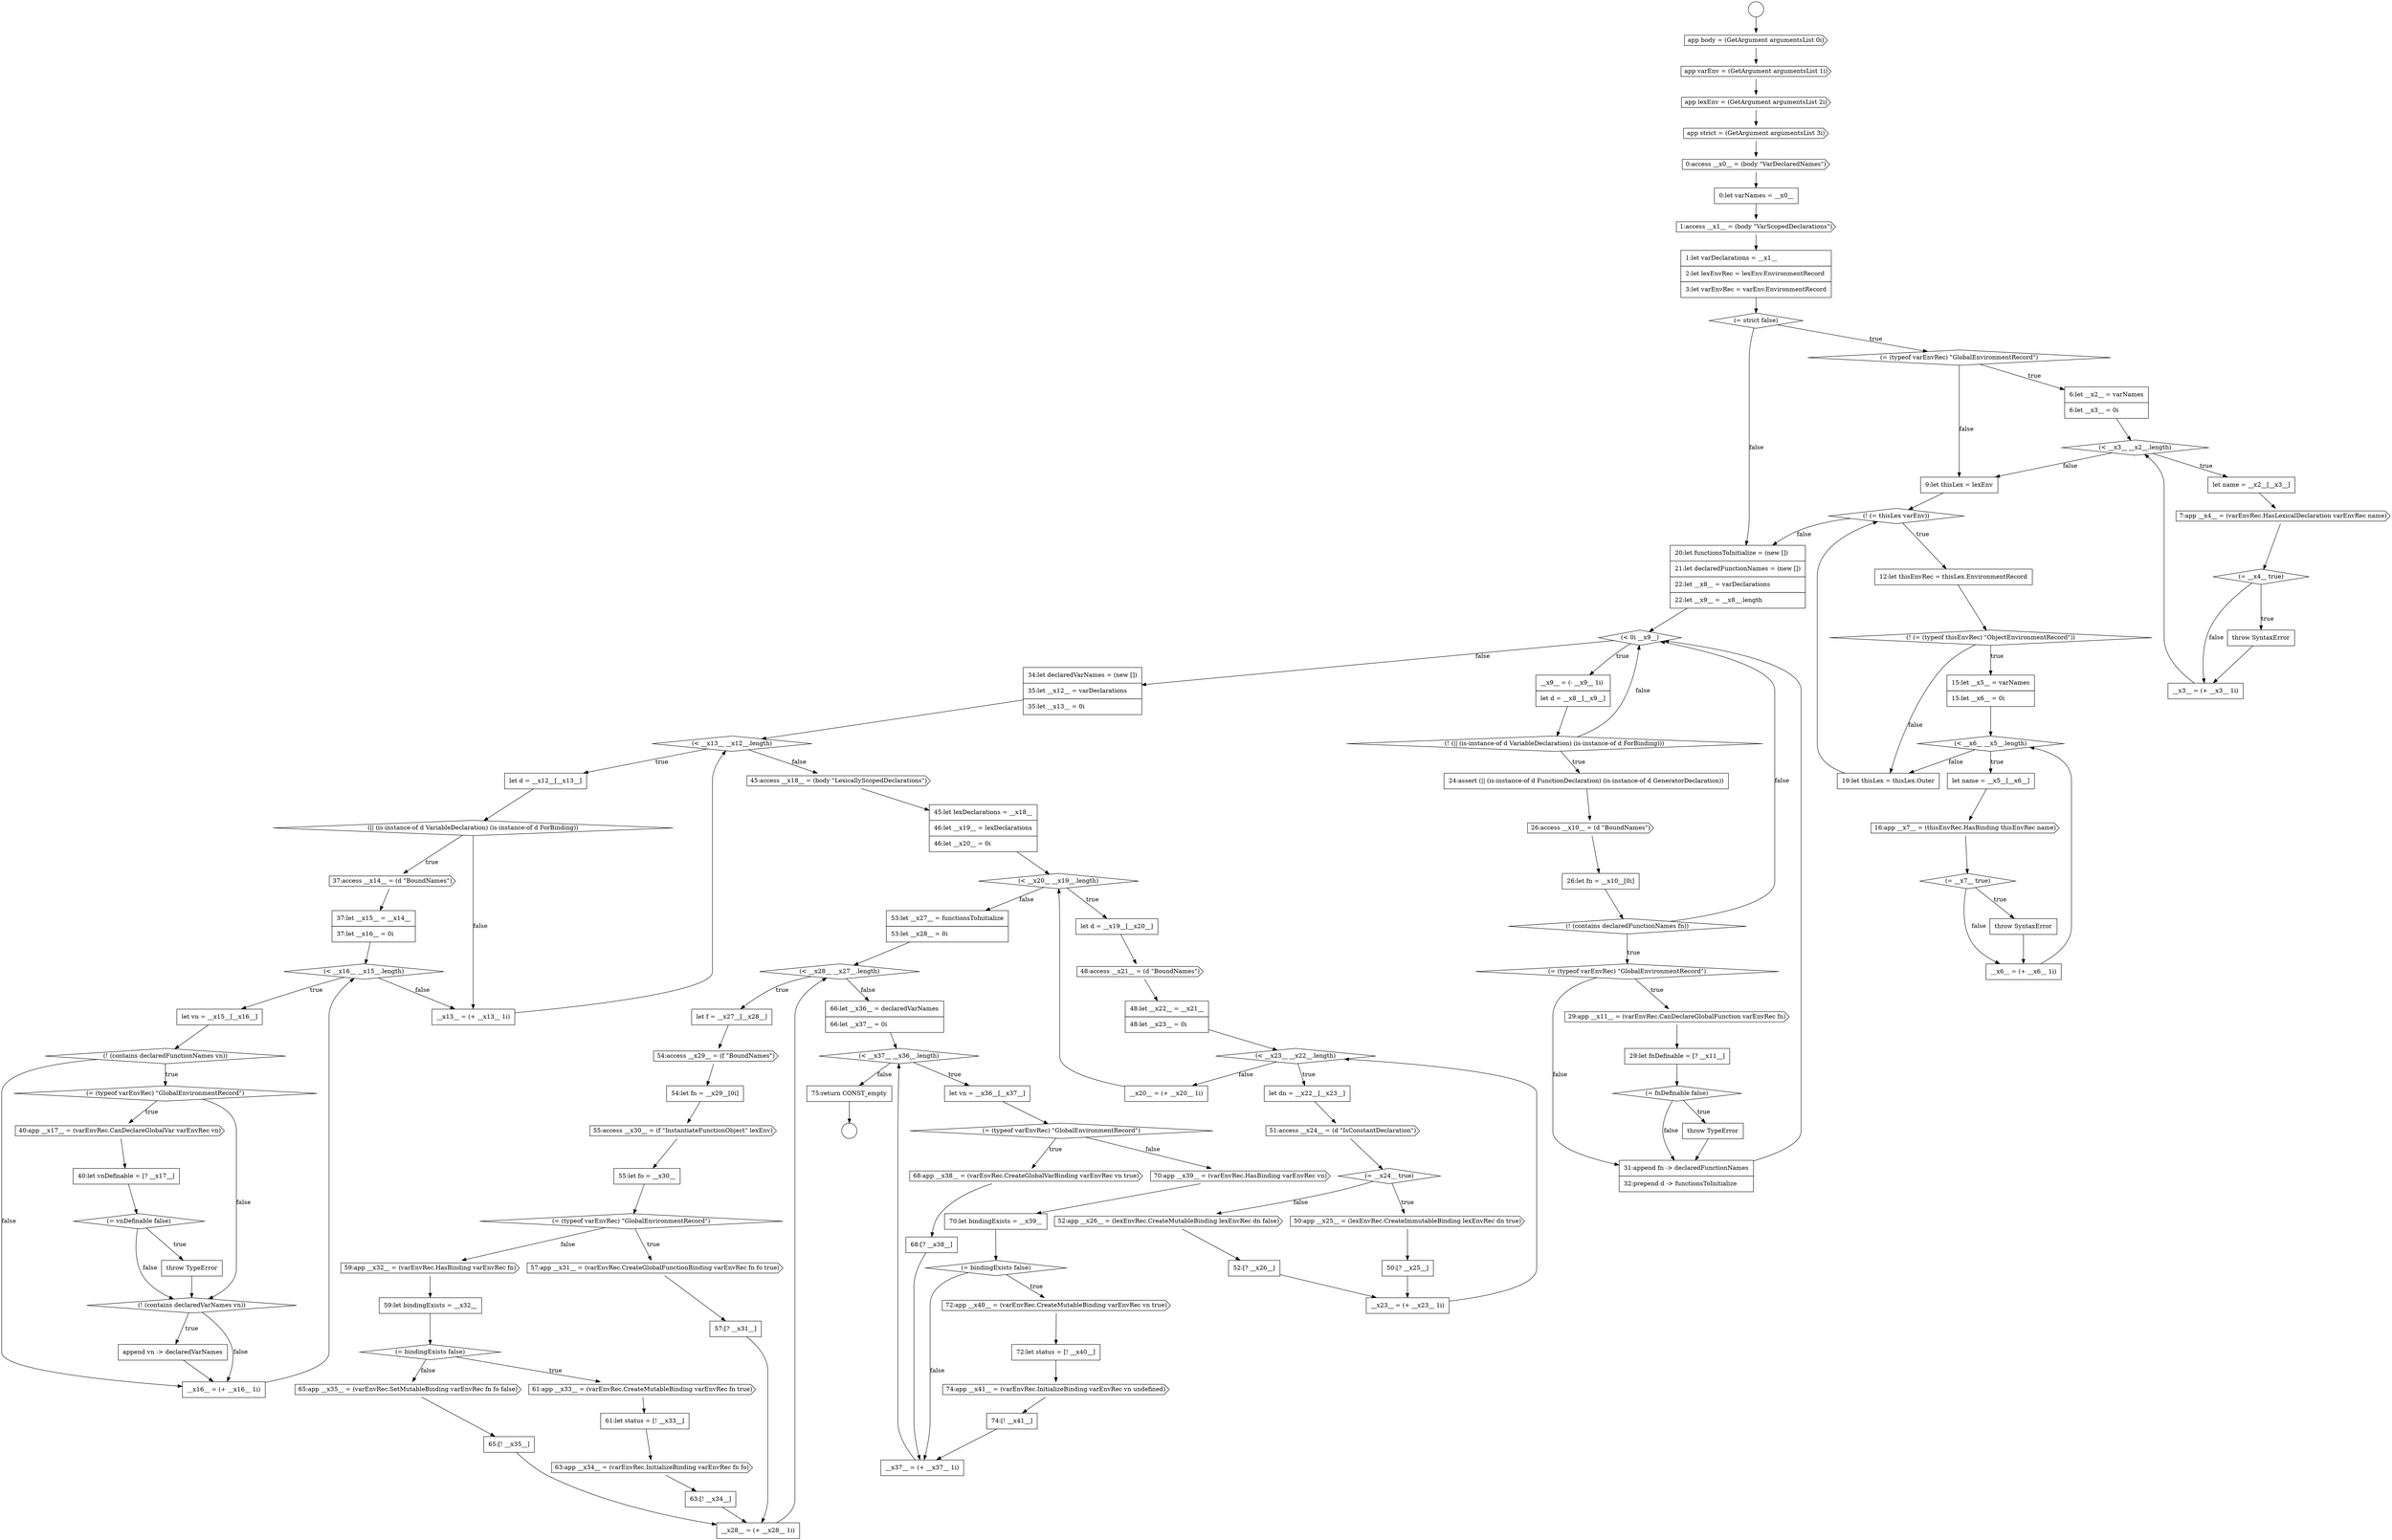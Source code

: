digraph {
  node5 [shape=cds, label=<<font color="black">app strict = (GetArgument argumentsList 3i)</font>> color="black" fillcolor="white" style=filled]
  node112 [shape=none, margin=0, label=<<font color="black">
    <table border="0" cellborder="1" cellspacing="0" cellpadding="10">
      <tr><td align="left">__x37__ = (+ __x37__ 1i)</td></tr>
    </table>
  </font>> color="black" fillcolor="white" style=filled]
  node69 [shape=diamond, label=<<font color="black">(&lt; __x23__ __x22__.length)</font>> color="black" fillcolor="white" style=filled]
  node101 [shape=none, margin=0, label=<<font color="black">
    <table border="0" cellborder="1" cellspacing="0" cellpadding="10">
      <tr><td align="left">let vn = __x36__[__x37__]</td></tr>
    </table>
  </font>> color="black" fillcolor="white" style=filled]
  node0 [shape=circle label=" " color="black" fillcolor="white" style=filled]
  node88 [shape=none, margin=0, label=<<font color="black">
    <table border="0" cellborder="1" cellspacing="0" cellpadding="10">
      <tr><td align="left">57:[? __x31__]</td></tr>
    </table>
  </font>> color="black" fillcolor="white" style=filled]
  node10 [shape=diamond, label=<<font color="black">(= strict false)</font>> color="black" fillcolor="white" style=filled]
  node56 [shape=none, margin=0, label=<<font color="black">
    <table border="0" cellborder="1" cellspacing="0" cellpadding="10">
      <tr><td align="left">40:let vnDefinable = [? __x17__]</td></tr>
    </table>
  </font>> color="black" fillcolor="white" style=filled]
  node42 [shape=diamond, label=<<font color="black">(= fnDefinable false)</font>> color="black" fillcolor="white" style=filled]
  node24 [shape=diamond, label=<<font color="black">(&lt; __x6__ __x5__.length)</font>> color="black" fillcolor="white" style=filled]
  node37 [shape=none, margin=0, label=<<font color="black">
    <table border="0" cellborder="1" cellspacing="0" cellpadding="10">
      <tr><td align="left">26:let fn = __x10__[0i]</td></tr>
    </table>
  </font>> color="black" fillcolor="white" style=filled]
  node25 [shape=none, margin=0, label=<<font color="black">
    <table border="0" cellborder="1" cellspacing="0" cellpadding="10">
      <tr><td align="left">let name = __x5__[__x6__]</td></tr>
    </table>
  </font>> color="black" fillcolor="white" style=filled]
  node52 [shape=none, margin=0, label=<<font color="black">
    <table border="0" cellborder="1" cellspacing="0" cellpadding="10">
      <tr><td align="left">let vn = __x15__[__x16__]</td></tr>
    </table>
  </font>> color="black" fillcolor="white" style=filled]
  node14 [shape=none, margin=0, label=<<font color="black">
    <table border="0" cellborder="1" cellspacing="0" cellpadding="10">
      <tr><td align="left">let name = __x2__[__x3__]</td></tr>
    </table>
  </font>> color="black" fillcolor="white" style=filled]
  node110 [shape=cds, label=<<font color="black">74:app __x41__ = (varEnvRec.InitializeBinding varEnvRec vn undefined)</font>> color="black" fillcolor="white" style=filled]
  node20 [shape=diamond, label=<<font color="black">(! (= thisLex varEnv))</font>> color="black" fillcolor="white" style=filled]
  node46 [shape=diamond, label=<<font color="black">(&lt; __x13__ __x12__.length)</font>> color="black" fillcolor="white" style=filled]
  node93 [shape=none, margin=0, label=<<font color="black">
    <table border="0" cellborder="1" cellspacing="0" cellpadding="10">
      <tr><td align="left">61:let status = [! __x33__]</td></tr>
    </table>
  </font>> color="black" fillcolor="white" style=filled]
  node57 [shape=diamond, label=<<font color="black">(= vnDefinable false)</font>> color="black" fillcolor="white" style=filled]
  node78 [shape=none, margin=0, label=<<font color="black">
    <table border="0" cellborder="1" cellspacing="0" cellpadding="10">
      <tr><td align="left">__x20__ = (+ __x20__ 1i)</td></tr>
    </table>
  </font>> color="black" fillcolor="white" style=filled]
  node29 [shape=none, margin=0, label=<<font color="black">
    <table border="0" cellborder="1" cellspacing="0" cellpadding="10">
      <tr><td align="left">__x6__ = (+ __x6__ 1i)</td></tr>
    </table>
  </font>> color="black" fillcolor="white" style=filled]
  node106 [shape=none, margin=0, label=<<font color="black">
    <table border="0" cellborder="1" cellspacing="0" cellpadding="10">
      <tr><td align="left">70:let bindingExists = __x39__</td></tr>
    </table>
  </font>> color="black" fillcolor="white" style=filled]
  node84 [shape=cds, label=<<font color="black">55:access __x30__ = (f &quot;InstantiateFunctionObject&quot; lexEnv)</font>> color="black" fillcolor="white" style=filled]
  node61 [shape=none, margin=0, label=<<font color="black">
    <table border="0" cellborder="1" cellspacing="0" cellpadding="10">
      <tr><td align="left">__x16__ = (+ __x16__ 1i)</td></tr>
    </table>
  </font>> color="black" fillcolor="white" style=filled]
  node89 [shape=cds, label=<<font color="black">59:app __x32__ = (varEnvRec.HasBinding varEnvRec fn)</font>> color="black" fillcolor="white" style=filled]
  node1 [shape=circle label=" " color="black" fillcolor="white" style=filled]
  node74 [shape=none, margin=0, label=<<font color="black">
    <table border="0" cellborder="1" cellspacing="0" cellpadding="10">
      <tr><td align="left">50:[? __x25__]</td></tr>
    </table>
  </font>> color="black" fillcolor="white" style=filled]
  node6 [shape=cds, label=<<font color="black">0:access __x0__ = (body &quot;VarDeclaredNames&quot;)</font>> color="black" fillcolor="white" style=filled]
  node60 [shape=none, margin=0, label=<<font color="black">
    <table border="0" cellborder="1" cellspacing="0" cellpadding="10">
      <tr><td align="left">append vn -&gt; declaredVarNames</td></tr>
    </table>
  </font>> color="black" fillcolor="white" style=filled]
  node85 [shape=none, margin=0, label=<<font color="black">
    <table border="0" cellborder="1" cellspacing="0" cellpadding="10">
      <tr><td align="left">55:let fo = __x30__</td></tr>
    </table>
  </font>> color="black" fillcolor="white" style=filled]
  node102 [shape=diamond, label=<<font color="black">(= (typeof varEnvRec) &quot;GlobalEnvironmentRecord&quot;)</font>> color="black" fillcolor="white" style=filled]
  node70 [shape=none, margin=0, label=<<font color="black">
    <table border="0" cellborder="1" cellspacing="0" cellpadding="10">
      <tr><td align="left">let dn = __x22__[__x23__]</td></tr>
    </table>
  </font>> color="black" fillcolor="white" style=filled]
  node21 [shape=none, margin=0, label=<<font color="black">
    <table border="0" cellborder="1" cellspacing="0" cellpadding="10">
      <tr><td align="left">12:let thisEnvRec = thisLex.EnvironmentRecord</td></tr>
    </table>
  </font>> color="black" fillcolor="white" style=filled]
  node33 [shape=none, margin=0, label=<<font color="black">
    <table border="0" cellborder="1" cellspacing="0" cellpadding="10">
      <tr><td align="left">__x9__ = (- __x9__ 1i)</td></tr>
      <tr><td align="left">let d = __x8__[__x9__]</td></tr>
    </table>
  </font>> color="black" fillcolor="white" style=filled]
  node28 [shape=none, margin=0, label=<<font color="black">
    <table border="0" cellborder="1" cellspacing="0" cellpadding="10">
      <tr><td align="left">throw SyntaxError</td></tr>
    </table>
  </font>> color="black" fillcolor="white" style=filled]
  node38 [shape=diamond, label=<<font color="black">(! (contains declaredFunctionNames fn))</font>> color="black" fillcolor="white" style=filled]
  node92 [shape=cds, label=<<font color="black">61:app __x33__ = (varEnvRec.CreateMutableBinding varEnvRec fn true)</font>> color="black" fillcolor="white" style=filled]
  node65 [shape=diamond, label=<<font color="black">(&lt; __x20__ __x19__.length)</font>> color="black" fillcolor="white" style=filled]
  node97 [shape=none, margin=0, label=<<font color="black">
    <table border="0" cellborder="1" cellspacing="0" cellpadding="10">
      <tr><td align="left">65:[! __x35__]</td></tr>
    </table>
  </font>> color="black" fillcolor="white" style=filled]
  node9 [shape=none, margin=0, label=<<font color="black">
    <table border="0" cellborder="1" cellspacing="0" cellpadding="10">
      <tr><td align="left">1:let varDeclarations = __x1__</td></tr>
      <tr><td align="left">2:let lexEnvRec = lexEnv.EnvironmentRecord</td></tr>
      <tr><td align="left">3:let varEnvRec = varEnv.EnvironmentRecord</td></tr>
    </table>
  </font>> color="black" fillcolor="white" style=filled]
  node53 [shape=diamond, label=<<font color="black">(! (contains declaredFunctionNames vn))</font>> color="black" fillcolor="white" style=filled]
  node109 [shape=none, margin=0, label=<<font color="black">
    <table border="0" cellborder="1" cellspacing="0" cellpadding="10">
      <tr><td align="left">72:let status = [! __x40__]</td></tr>
    </table>
  </font>> color="black" fillcolor="white" style=filled]
  node77 [shape=none, margin=0, label=<<font color="black">
    <table border="0" cellborder="1" cellspacing="0" cellpadding="10">
      <tr><td align="left">__x23__ = (+ __x23__ 1i)</td></tr>
    </table>
  </font>> color="black" fillcolor="white" style=filled]
  node96 [shape=cds, label=<<font color="black">65:app __x35__ = (varEnvRec.SetMutableBinding varEnvRec fn fo false)</font>> color="black" fillcolor="white" style=filled]
  node13 [shape=diamond, label=<<font color="black">(&lt; __x3__ __x2__.length)</font>> color="black" fillcolor="white" style=filled]
  node41 [shape=none, margin=0, label=<<font color="black">
    <table border="0" cellborder="1" cellspacing="0" cellpadding="10">
      <tr><td align="left">29:let fnDefinable = [? __x11__]</td></tr>
    </table>
  </font>> color="black" fillcolor="white" style=filled]
  node73 [shape=cds, label=<<font color="black">50:app __x25__ = (lexEnvRec.CreateImmutableBinding lexEnvRec dn true)</font>> color="black" fillcolor="white" style=filled]
  node105 [shape=cds, label=<<font color="black">70:app __x39__ = (varEnvRec.HasBinding varEnvRec vn)</font>> color="black" fillcolor="white" style=filled]
  node2 [shape=cds, label=<<font color="black">app body = (GetArgument argumentsList 0i)</font>> color="black" fillcolor="white" style=filled]
  node45 [shape=none, margin=0, label=<<font color="black">
    <table border="0" cellborder="1" cellspacing="0" cellpadding="10">
      <tr><td align="left">34:let declaredVarNames = (new [])</td></tr>
      <tr><td align="left">35:let __x12__ = varDeclarations</td></tr>
      <tr><td align="left">35:let __x13__ = 0i</td></tr>
    </table>
  </font>> color="black" fillcolor="white" style=filled]
  node64 [shape=none, margin=0, label=<<font color="black">
    <table border="0" cellborder="1" cellspacing="0" cellpadding="10">
      <tr><td align="left">45:let lexDeclarations = __x18__</td></tr>
      <tr><td align="left">46:let __x19__ = lexDeclarations</td></tr>
      <tr><td align="left">46:let __x20__ = 0i</td></tr>
    </table>
  </font>> color="black" fillcolor="white" style=filled]
  node17 [shape=none, margin=0, label=<<font color="black">
    <table border="0" cellborder="1" cellspacing="0" cellpadding="10">
      <tr><td align="left">throw SyntaxError</td></tr>
    </table>
  </font>> color="black" fillcolor="white" style=filled]
  node32 [shape=diamond, label=<<font color="black">(&lt; 0i __x9__)</font>> color="black" fillcolor="white" style=filled]
  node34 [shape=diamond, label=<<font color="black">(! (|| (is-instance-of d VariableDeclaration) (is-instance-of d ForBinding)))</font>> color="black" fillcolor="white" style=filled]
  node22 [shape=diamond, label=<<font color="black">(! (= (typeof thisEnvRec) &quot;ObjectEnvironmentRecord&quot;))</font>> color="black" fillcolor="white" style=filled]
  node44 [shape=none, margin=0, label=<<font color="black">
    <table border="0" cellborder="1" cellspacing="0" cellpadding="10">
      <tr><td align="left">31:append fn -&gt; declaredFunctionNames</td></tr>
      <tr><td align="left">32:prepend d -&gt; functionsToInitialize</td></tr>
    </table>
  </font>> color="black" fillcolor="white" style=filled]
  node59 [shape=diamond, label=<<font color="black">(! (contains declaredVarNames vn))</font>> color="black" fillcolor="white" style=filled]
  node27 [shape=diamond, label=<<font color="black">(= __x7__ true)</font>> color="black" fillcolor="white" style=filled]
  node71 [shape=cds, label=<<font color="black">51:access __x24__ = (d &quot;IsConstantDeclaration&quot;)</font>> color="black" fillcolor="white" style=filled]
  node12 [shape=none, margin=0, label=<<font color="black">
    <table border="0" cellborder="1" cellspacing="0" cellpadding="10">
      <tr><td align="left">6:let __x2__ = varNames</td></tr>
      <tr><td align="left">6:let __x3__ = 0i</td></tr>
    </table>
  </font>> color="black" fillcolor="white" style=filled]
  node54 [shape=diamond, label=<<font color="black">(= (typeof varEnvRec) &quot;GlobalEnvironmentRecord&quot;)</font>> color="black" fillcolor="white" style=filled]
  node49 [shape=cds, label=<<font color="black">37:access __x14__ = (d &quot;BoundNames&quot;)</font>> color="black" fillcolor="white" style=filled]
  node86 [shape=diamond, label=<<font color="black">(= (typeof varEnvRec) &quot;GlobalEnvironmentRecord&quot;)</font>> color="black" fillcolor="white" style=filled]
  node113 [shape=none, margin=0, label=<<font color="black">
    <table border="0" cellborder="1" cellspacing="0" cellpadding="10">
      <tr><td align="left">75:return CONST_empty</td></tr>
    </table>
  </font>> color="black" fillcolor="white" style=filled]
  node81 [shape=none, margin=0, label=<<font color="black">
    <table border="0" cellborder="1" cellspacing="0" cellpadding="10">
      <tr><td align="left">let f = __x27__[__x28__]</td></tr>
    </table>
  </font>> color="black" fillcolor="white" style=filled]
  node76 [shape=none, margin=0, label=<<font color="black">
    <table border="0" cellborder="1" cellspacing="0" cellpadding="10">
      <tr><td align="left">52:[? __x26__]</td></tr>
    </table>
  </font>> color="black" fillcolor="white" style=filled]
  node7 [shape=none, margin=0, label=<<font color="black">
    <table border="0" cellborder="1" cellspacing="0" cellpadding="10">
      <tr><td align="left">0:let varNames = __x0__</td></tr>
    </table>
  </font>> color="black" fillcolor="white" style=filled]
  node39 [shape=diamond, label=<<font color="black">(= (typeof varEnvRec) &quot;GlobalEnvironmentRecord&quot;)</font>> color="black" fillcolor="white" style=filled]
  node98 [shape=none, margin=0, label=<<font color="black">
    <table border="0" cellborder="1" cellspacing="0" cellpadding="10">
      <tr><td align="left">__x28__ = (+ __x28__ 1i)</td></tr>
    </table>
  </font>> color="black" fillcolor="white" style=filled]
  node103 [shape=cds, label=<<font color="black">68:app __x38__ = (varEnvRec.CreateGlobalVarBinding varEnvRec vn true)</font>> color="black" fillcolor="white" style=filled]
  node91 [shape=diamond, label=<<font color="black">(= bindingExists false)</font>> color="black" fillcolor="white" style=filled]
  node66 [shape=none, margin=0, label=<<font color="black">
    <table border="0" cellborder="1" cellspacing="0" cellpadding="10">
      <tr><td align="left">let d = __x19__[__x20__]</td></tr>
    </table>
  </font>> color="black" fillcolor="white" style=filled]
  node108 [shape=cds, label=<<font color="black">72:app __x40__ = (varEnvRec.CreateMutableBinding varEnvRec vn true)</font>> color="black" fillcolor="white" style=filled]
  node3 [shape=cds, label=<<font color="black">app varEnv = (GetArgument argumentsList 1i)</font>> color="black" fillcolor="white" style=filled]
  node80 [shape=diamond, label=<<font color="black">(&lt; __x28__ __x27__.length)</font>> color="black" fillcolor="white" style=filled]
  node35 [shape=none, margin=0, label=<<font color="black">
    <table border="0" cellborder="1" cellspacing="0" cellpadding="10">
      <tr><td align="left">24:assert (|| (is-instance-of d FunctionDeclaration) (is-instance-of d GeneratorDeclaration))</td></tr>
    </table>
  </font>> color="black" fillcolor="white" style=filled]
  node48 [shape=diamond, label=<<font color="black">(|| (is-instance-of d VariableDeclaration) (is-instance-of d ForBinding))</font>> color="black" fillcolor="white" style=filled]
  node63 [shape=cds, label=<<font color="black">45:access __x18__ = (body &quot;LexicallyScopedDeclarations&quot;)</font>> color="black" fillcolor="white" style=filled]
  node18 [shape=none, margin=0, label=<<font color="black">
    <table border="0" cellborder="1" cellspacing="0" cellpadding="10">
      <tr><td align="left">__x3__ = (+ __x3__ 1i)</td></tr>
    </table>
  </font>> color="black" fillcolor="white" style=filled]
  node95 [shape=none, margin=0, label=<<font color="black">
    <table border="0" cellborder="1" cellspacing="0" cellpadding="10">
      <tr><td align="left">63:[! __x34__]</td></tr>
    </table>
  </font>> color="black" fillcolor="white" style=filled]
  node50 [shape=none, margin=0, label=<<font color="black">
    <table border="0" cellborder="1" cellspacing="0" cellpadding="10">
      <tr><td align="left">37:let __x15__ = __x14__</td></tr>
      <tr><td align="left">37:let __x16__ = 0i</td></tr>
    </table>
  </font>> color="black" fillcolor="white" style=filled]
  node67 [shape=cds, label=<<font color="black">48:access __x21__ = (d &quot;BoundNames&quot;)</font>> color="black" fillcolor="white" style=filled]
  node16 [shape=diamond, label=<<font color="black">(= __x4__ true)</font>> color="black" fillcolor="white" style=filled]
  node31 [shape=none, margin=0, label=<<font color="black">
    <table border="0" cellborder="1" cellspacing="0" cellpadding="10">
      <tr><td align="left">20:let functionsToInitialize = (new [])</td></tr>
      <tr><td align="left">21:let declaredFunctionNames = (new [])</td></tr>
      <tr><td align="left">22:let __x8__ = varDeclarations</td></tr>
      <tr><td align="left">22:let __x9__ = __x8__.length</td></tr>
    </table>
  </font>> color="black" fillcolor="white" style=filled]
  node11 [shape=diamond, label=<<font color="black">(= (typeof varEnvRec) &quot;GlobalEnvironmentRecord&quot;)</font>> color="black" fillcolor="white" style=filled]
  node72 [shape=diamond, label=<<font color="black">(= __x24__ true)</font>> color="black" fillcolor="white" style=filled]
  node43 [shape=none, margin=0, label=<<font color="black">
    <table border="0" cellborder="1" cellspacing="0" cellpadding="10">
      <tr><td align="left">throw TypeError</td></tr>
    </table>
  </font>> color="black" fillcolor="white" style=filled]
  node99 [shape=none, margin=0, label=<<font color="black">
    <table border="0" cellborder="1" cellspacing="0" cellpadding="10">
      <tr><td align="left">66:let __x36__ = declaredVarNames</td></tr>
      <tr><td align="left">66:let __x37__ = 0i</td></tr>
    </table>
  </font>> color="black" fillcolor="white" style=filled]
  node87 [shape=cds, label=<<font color="black">57:app __x31__ = (varEnvRec.CreateGlobalFunctionBinding varEnvRec fn fo true)</font>> color="black" fillcolor="white" style=filled]
  node104 [shape=none, margin=0, label=<<font color="black">
    <table border="0" cellborder="1" cellspacing="0" cellpadding="10">
      <tr><td align="left">68:[? __x38__]</td></tr>
    </table>
  </font>> color="black" fillcolor="white" style=filled]
  node40 [shape=cds, label=<<font color="black">29:app __x11__ = (varEnvRec.CanDeclareGlobalFunction varEnvRec fn)</font>> color="black" fillcolor="white" style=filled]
  node26 [shape=cds, label=<<font color="black">16:app __x7__ = (thisEnvRec.HasBinding thisEnvRec name)</font>> color="black" fillcolor="white" style=filled]
  node55 [shape=cds, label=<<font color="black">40:app __x17__ = (varEnvRec.CanDeclareGlobalVar varEnvRec vn)</font>> color="black" fillcolor="white" style=filled]
  node23 [shape=none, margin=0, label=<<font color="black">
    <table border="0" cellborder="1" cellspacing="0" cellpadding="10">
      <tr><td align="left">15:let __x5__ = varNames</td></tr>
      <tr><td align="left">15:let __x6__ = 0i</td></tr>
    </table>
  </font>> color="black" fillcolor="white" style=filled]
  node8 [shape=cds, label=<<font color="black">1:access __x1__ = (body &quot;VarScopedDeclarations&quot;)</font>> color="black" fillcolor="white" style=filled]
  node75 [shape=cds, label=<<font color="black">52:app __x26__ = (lexEnvRec.CreateMutableBinding lexEnvRec dn false)</font>> color="black" fillcolor="white" style=filled]
  node58 [shape=none, margin=0, label=<<font color="black">
    <table border="0" cellborder="1" cellspacing="0" cellpadding="10">
      <tr><td align="left">throw TypeError</td></tr>
    </table>
  </font>> color="black" fillcolor="white" style=filled]
  node82 [shape=cds, label=<<font color="black">54:access __x29__ = (f &quot;BoundNames&quot;)</font>> color="black" fillcolor="white" style=filled]
  node36 [shape=cds, label=<<font color="black">26:access __x10__ = (d &quot;BoundNames&quot;)</font>> color="black" fillcolor="white" style=filled]
  node30 [shape=none, margin=0, label=<<font color="black">
    <table border="0" cellborder="1" cellspacing="0" cellpadding="10">
      <tr><td align="left">19:let thisLex = thisLex.Outer</td></tr>
    </table>
  </font>> color="black" fillcolor="white" style=filled]
  node51 [shape=diamond, label=<<font color="black">(&lt; __x16__ __x15__.length)</font>> color="black" fillcolor="white" style=filled]
  node19 [shape=none, margin=0, label=<<font color="black">
    <table border="0" cellborder="1" cellspacing="0" cellpadding="10">
      <tr><td align="left">9:let thisLex = lexEnv</td></tr>
    </table>
  </font>> color="black" fillcolor="white" style=filled]
  node107 [shape=diamond, label=<<font color="black">(= bindingExists false)</font>> color="black" fillcolor="white" style=filled]
  node4 [shape=cds, label=<<font color="black">app lexEnv = (GetArgument argumentsList 2i)</font>> color="black" fillcolor="white" style=filled]
  node79 [shape=none, margin=0, label=<<font color="black">
    <table border="0" cellborder="1" cellspacing="0" cellpadding="10">
      <tr><td align="left">53:let __x27__ = functionsToInitialize</td></tr>
      <tr><td align="left">53:let __x28__ = 0i</td></tr>
    </table>
  </font>> color="black" fillcolor="white" style=filled]
  node94 [shape=cds, label=<<font color="black">63:app __x34__ = (varEnvRec.InitializeBinding varEnvRec fn fo)</font>> color="black" fillcolor="white" style=filled]
  node47 [shape=none, margin=0, label=<<font color="black">
    <table border="0" cellborder="1" cellspacing="0" cellpadding="10">
      <tr><td align="left">let d = __x12__[__x13__]</td></tr>
    </table>
  </font>> color="black" fillcolor="white" style=filled]
  node15 [shape=cds, label=<<font color="black">7:app __x4__ = (varEnvRec.HasLexicalDeclaration varEnvRec name)</font>> color="black" fillcolor="white" style=filled]
  node68 [shape=none, margin=0, label=<<font color="black">
    <table border="0" cellborder="1" cellspacing="0" cellpadding="10">
      <tr><td align="left">48:let __x22__ = __x21__</td></tr>
      <tr><td align="left">48:let __x23__ = 0i</td></tr>
    </table>
  </font>> color="black" fillcolor="white" style=filled]
  node62 [shape=none, margin=0, label=<<font color="black">
    <table border="0" cellborder="1" cellspacing="0" cellpadding="10">
      <tr><td align="left">__x13__ = (+ __x13__ 1i)</td></tr>
    </table>
  </font>> color="black" fillcolor="white" style=filled]
  node83 [shape=none, margin=0, label=<<font color="black">
    <table border="0" cellborder="1" cellspacing="0" cellpadding="10">
      <tr><td align="left">54:let fn = __x29__[0i]</td></tr>
    </table>
  </font>> color="black" fillcolor="white" style=filled]
  node100 [shape=diamond, label=<<font color="black">(&lt; __x37__ __x36__.length)</font>> color="black" fillcolor="white" style=filled]
  node90 [shape=none, margin=0, label=<<font color="black">
    <table border="0" cellborder="1" cellspacing="0" cellpadding="10">
      <tr><td align="left">59:let bindingExists = __x32__</td></tr>
    </table>
  </font>> color="black" fillcolor="white" style=filled]
  node111 [shape=none, margin=0, label=<<font color="black">
    <table border="0" cellborder="1" cellspacing="0" cellpadding="10">
      <tr><td align="left">74:[! __x41__]</td></tr>
    </table>
  </font>> color="black" fillcolor="white" style=filled]
  node66 -> node67 [ color="black"]
  node91 -> node92 [label=<<font color="black">true</font>> color="black"]
  node91 -> node96 [label=<<font color="black">false</font>> color="black"]
  node40 -> node41 [ color="black"]
  node5 -> node6 [ color="black"]
  node48 -> node49 [label=<<font color="black">true</font>> color="black"]
  node48 -> node62 [label=<<font color="black">false</font>> color="black"]
  node3 -> node4 [ color="black"]
  node63 -> node64 [ color="black"]
  node69 -> node70 [label=<<font color="black">true</font>> color="black"]
  node69 -> node78 [label=<<font color="black">false</font>> color="black"]
  node28 -> node29 [ color="black"]
  node64 -> node65 [ color="black"]
  node72 -> node73 [label=<<font color="black">true</font>> color="black"]
  node72 -> node75 [label=<<font color="black">false</font>> color="black"]
  node67 -> node68 [ color="black"]
  node7 -> node8 [ color="black"]
  node77 -> node69 [ color="black"]
  node71 -> node72 [ color="black"]
  node61 -> node51 [ color="black"]
  node51 -> node52 [label=<<font color="black">true</font>> color="black"]
  node51 -> node62 [label=<<font color="black">false</font>> color="black"]
  node29 -> node24 [ color="black"]
  node108 -> node109 [ color="black"]
  node2 -> node3 [ color="black"]
  node15 -> node16 [ color="black"]
  node55 -> node56 [ color="black"]
  node109 -> node110 [ color="black"]
  node83 -> node84 [ color="black"]
  node96 -> node97 [ color="black"]
  node30 -> node20 [ color="black"]
  node19 -> node20 [ color="black"]
  node59 -> node60 [label=<<font color="black">true</font>> color="black"]
  node59 -> node61 [label=<<font color="black">false</font>> color="black"]
  node35 -> node36 [ color="black"]
  node78 -> node65 [ color="black"]
  node93 -> node94 [ color="black"]
  node79 -> node80 [ color="black"]
  node12 -> node13 [ color="black"]
  node45 -> node46 [ color="black"]
  node101 -> node102 [ color="black"]
  node0 -> node2 [ color="black"]
  node75 -> node76 [ color="black"]
  node80 -> node81 [label=<<font color="black">true</font>> color="black"]
  node80 -> node99 [label=<<font color="black">false</font>> color="black"]
  node99 -> node100 [ color="black"]
  node36 -> node37 [ color="black"]
  node32 -> node33 [label=<<font color="black">true</font>> color="black"]
  node32 -> node45 [label=<<font color="black">false</font>> color="black"]
  node70 -> node71 [ color="black"]
  node6 -> node7 [ color="black"]
  node76 -> node77 [ color="black"]
  node52 -> node53 [ color="black"]
  node84 -> node85 [ color="black"]
  node87 -> node88 [ color="black"]
  node43 -> node44 [ color="black"]
  node9 -> node10 [ color="black"]
  node37 -> node38 [ color="black"]
  node68 -> node69 [ color="black"]
  node113 -> node1 [ color="black"]
  node39 -> node40 [label=<<font color="black">true</font>> color="black"]
  node39 -> node44 [label=<<font color="black">false</font>> color="black"]
  node57 -> node58 [label=<<font color="black">true</font>> color="black"]
  node57 -> node59 [label=<<font color="black">false</font>> color="black"]
  node23 -> node24 [ color="black"]
  node31 -> node32 [ color="black"]
  node22 -> node23 [label=<<font color="black">true</font>> color="black"]
  node22 -> node30 [label=<<font color="black">false</font>> color="black"]
  node14 -> node15 [ color="black"]
  node100 -> node101 [label=<<font color="black">true</font>> color="black"]
  node100 -> node113 [label=<<font color="black">false</font>> color="black"]
  node26 -> node27 [ color="black"]
  node27 -> node28 [label=<<font color="black">true</font>> color="black"]
  node27 -> node29 [label=<<font color="black">false</font>> color="black"]
  node98 -> node80 [ color="black"]
  node103 -> node104 [ color="black"]
  node46 -> node47 [label=<<font color="black">true</font>> color="black"]
  node46 -> node63 [label=<<font color="black">false</font>> color="black"]
  node94 -> node95 [ color="black"]
  node53 -> node54 [label=<<font color="black">true</font>> color="black"]
  node53 -> node61 [label=<<font color="black">false</font>> color="black"]
  node42 -> node43 [label=<<font color="black">true</font>> color="black"]
  node42 -> node44 [label=<<font color="black">false</font>> color="black"]
  node102 -> node103 [label=<<font color="black">true</font>> color="black"]
  node102 -> node105 [label=<<font color="black">false</font>> color="black"]
  node16 -> node17 [label=<<font color="black">true</font>> color="black"]
  node16 -> node18 [label=<<font color="black">false</font>> color="black"]
  node47 -> node48 [ color="black"]
  node105 -> node106 [ color="black"]
  node13 -> node14 [label=<<font color="black">true</font>> color="black"]
  node13 -> node19 [label=<<font color="black">false</font>> color="black"]
  node50 -> node51 [ color="black"]
  node4 -> node5 [ color="black"]
  node10 -> node11 [label=<<font color="black">true</font>> color="black"]
  node10 -> node31 [label=<<font color="black">false</font>> color="black"]
  node111 -> node112 [ color="black"]
  node74 -> node77 [ color="black"]
  node25 -> node26 [ color="black"]
  node97 -> node98 [ color="black"]
  node8 -> node9 [ color="black"]
  node112 -> node100 [ color="black"]
  node21 -> node22 [ color="black"]
  node73 -> node74 [ color="black"]
  node95 -> node98 [ color="black"]
  node60 -> node61 [ color="black"]
  node56 -> node57 [ color="black"]
  node24 -> node25 [label=<<font color="black">true</font>> color="black"]
  node24 -> node30 [label=<<font color="black">false</font>> color="black"]
  node20 -> node21 [label=<<font color="black">true</font>> color="black"]
  node20 -> node31 [label=<<font color="black">false</font>> color="black"]
  node104 -> node112 [ color="black"]
  node65 -> node66 [label=<<font color="black">true</font>> color="black"]
  node65 -> node79 [label=<<font color="black">false</font>> color="black"]
  node92 -> node93 [ color="black"]
  node82 -> node83 [ color="black"]
  node89 -> node90 [ color="black"]
  node58 -> node59 [ color="black"]
  node54 -> node55 [label=<<font color="black">true</font>> color="black"]
  node54 -> node59 [label=<<font color="black">false</font>> color="black"]
  node11 -> node12 [label=<<font color="black">true</font>> color="black"]
  node11 -> node19 [label=<<font color="black">false</font>> color="black"]
  node49 -> node50 [ color="black"]
  node86 -> node87 [label=<<font color="black">true</font>> color="black"]
  node86 -> node89 [label=<<font color="black">false</font>> color="black"]
  node62 -> node46 [ color="black"]
  node34 -> node35 [label=<<font color="black">true</font>> color="black"]
  node34 -> node32 [label=<<font color="black">false</font>> color="black"]
  node38 -> node39 [label=<<font color="black">true</font>> color="black"]
  node38 -> node32 [label=<<font color="black">false</font>> color="black"]
  node88 -> node98 [ color="black"]
  node81 -> node82 [ color="black"]
  node106 -> node107 [ color="black"]
  node18 -> node13 [ color="black"]
  node85 -> node86 [ color="black"]
  node110 -> node111 [ color="black"]
  node107 -> node108 [label=<<font color="black">true</font>> color="black"]
  node107 -> node112 [label=<<font color="black">false</font>> color="black"]
  node17 -> node18 [ color="black"]
  node33 -> node34 [ color="black"]
  node44 -> node32 [ color="black"]
  node90 -> node91 [ color="black"]
  node41 -> node42 [ color="black"]
}
